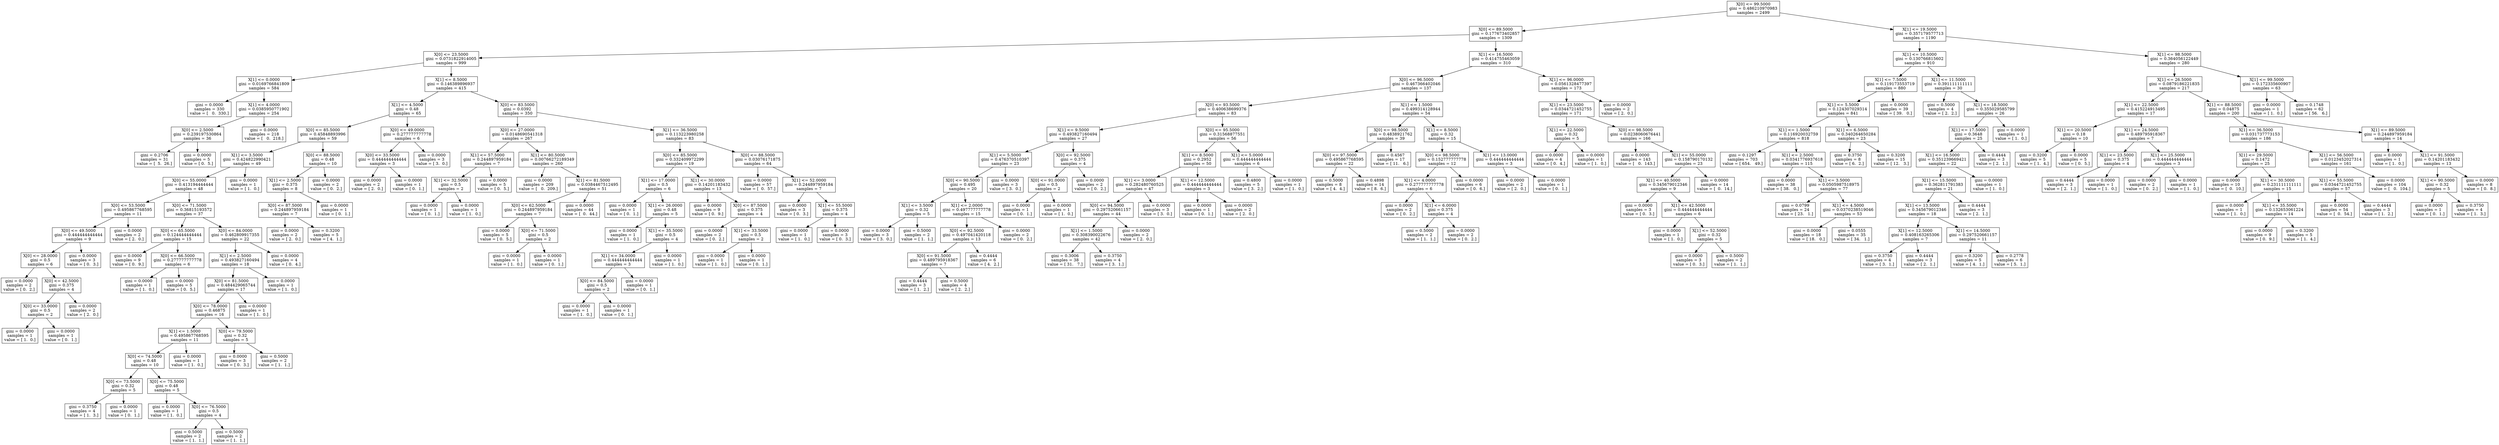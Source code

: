digraph Tree {
0 [label="X[0] <= 99.5000\ngini = 0.486210970983\nsamples = 2499", shape="box"] ;
1 [label="X[0] <= 89.5000\ngini = 0.177673402857\nsamples = 1309", shape="box"] ;
0 -> 1 ;
2 [label="X[0] <= 23.5000\ngini = 0.0731822914005\nsamples = 999", shape="box"] ;
1 -> 2 ;
3 [label="X[1] <= 0.0000\ngini = 0.0169766841809\nsamples = 584", shape="box"] ;
2 -> 3 ;
4 [label="gini = 0.0000\nsamples = 330\nvalue = [   0.  330.]", shape="box"] ;
3 -> 4 ;
5 [label="X[1] <= 4.0000\ngini = 0.0385950771902\nsamples = 254", shape="box"] ;
3 -> 5 ;
6 [label="X[0] <= 2.5000\ngini = 0.239197530864\nsamples = 36", shape="box"] ;
5 -> 6 ;
7 [label="gini = 0.2706\nsamples = 31\nvalue = [  5.  26.]", shape="box"] ;
6 -> 7 ;
8 [label="gini = 0.0000\nsamples = 5\nvalue = [ 0.  5.]", shape="box"] ;
6 -> 8 ;
9 [label="gini = 0.0000\nsamples = 218\nvalue = [   0.  218.]", shape="box"] ;
5 -> 9 ;
10 [label="X[1] <= 8.5000\ngini = 0.146389896937\nsamples = 415", shape="box"] ;
2 -> 10 ;
11 [label="X[1] <= 4.5000\ngini = 0.48\nsamples = 65", shape="box"] ;
10 -> 11 ;
12 [label="X[0] <= 85.5000\ngini = 0.45848893996\nsamples = 59", shape="box"] ;
11 -> 12 ;
13 [label="X[1] <= 3.5000\ngini = 0.424822990421\nsamples = 49", shape="box"] ;
12 -> 13 ;
14 [label="X[0] <= 55.0000\ngini = 0.413194444444\nsamples = 48", shape="box"] ;
13 -> 14 ;
15 [label="X[0] <= 53.5000\ngini = 0.495867768595\nsamples = 11", shape="box"] ;
14 -> 15 ;
16 [label="X[0] <= 49.5000\ngini = 0.444444444444\nsamples = 9", shape="box"] ;
15 -> 16 ;
17 [label="X[0] <= 28.0000\ngini = 0.5\nsamples = 6", shape="box"] ;
16 -> 17 ;
18 [label="gini = 0.0000\nsamples = 2\nvalue = [ 0.  2.]", shape="box"] ;
17 -> 18 ;
19 [label="X[0] <= 42.5000\ngini = 0.375\nsamples = 4", shape="box"] ;
17 -> 19 ;
20 [label="X[0] <= 33.0000\ngini = 0.5\nsamples = 2", shape="box"] ;
19 -> 20 ;
21 [label="gini = 0.0000\nsamples = 1\nvalue = [ 1.  0.]", shape="box"] ;
20 -> 21 ;
22 [label="gini = 0.0000\nsamples = 1\nvalue = [ 0.  1.]", shape="box"] ;
20 -> 22 ;
23 [label="gini = 0.0000\nsamples = 2\nvalue = [ 2.  0.]", shape="box"] ;
19 -> 23 ;
24 [label="gini = 0.0000\nsamples = 3\nvalue = [ 0.  3.]", shape="box"] ;
16 -> 24 ;
25 [label="gini = 0.0000\nsamples = 2\nvalue = [ 2.  0.]", shape="box"] ;
15 -> 25 ;
26 [label="X[0] <= 71.5000\ngini = 0.36815193572\nsamples = 37", shape="box"] ;
14 -> 26 ;
27 [label="X[0] <= 65.5000\ngini = 0.124444444444\nsamples = 15", shape="box"] ;
26 -> 27 ;
28 [label="gini = 0.0000\nsamples = 9\nvalue = [ 0.  9.]", shape="box"] ;
27 -> 28 ;
29 [label="X[0] <= 66.5000\ngini = 0.277777777778\nsamples = 6", shape="box"] ;
27 -> 29 ;
30 [label="gini = 0.0000\nsamples = 1\nvalue = [ 1.  0.]", shape="box"] ;
29 -> 30 ;
31 [label="gini = 0.0000\nsamples = 5\nvalue = [ 0.  5.]", shape="box"] ;
29 -> 31 ;
32 [label="X[0] <= 84.0000\ngini = 0.462809917355\nsamples = 22", shape="box"] ;
26 -> 32 ;
33 [label="X[1] <= 2.5000\ngini = 0.493827160494\nsamples = 18", shape="box"] ;
32 -> 33 ;
34 [label="X[0] <= 81.5000\ngini = 0.484429065744\nsamples = 17", shape="box"] ;
33 -> 34 ;
35 [label="X[0] <= 78.0000\ngini = 0.46875\nsamples = 16", shape="box"] ;
34 -> 35 ;
36 [label="X[1] <= 1.5000\ngini = 0.495867768595\nsamples = 11", shape="box"] ;
35 -> 36 ;
37 [label="X[0] <= 74.5000\ngini = 0.48\nsamples = 10", shape="box"] ;
36 -> 37 ;
38 [label="X[0] <= 73.5000\ngini = 0.32\nsamples = 5", shape="box"] ;
37 -> 38 ;
39 [label="gini = 0.3750\nsamples = 4\nvalue = [ 1.  3.]", shape="box"] ;
38 -> 39 ;
40 [label="gini = 0.0000\nsamples = 1\nvalue = [ 0.  1.]", shape="box"] ;
38 -> 40 ;
41 [label="X[0] <= 75.5000\ngini = 0.48\nsamples = 5", shape="box"] ;
37 -> 41 ;
42 [label="gini = 0.0000\nsamples = 1\nvalue = [ 1.  0.]", shape="box"] ;
41 -> 42 ;
43 [label="X[0] <= 76.5000\ngini = 0.5\nsamples = 4", shape="box"] ;
41 -> 43 ;
44 [label="gini = 0.5000\nsamples = 2\nvalue = [ 1.  1.]", shape="box"] ;
43 -> 44 ;
45 [label="gini = 0.5000\nsamples = 2\nvalue = [ 1.  1.]", shape="box"] ;
43 -> 45 ;
46 [label="gini = 0.0000\nsamples = 1\nvalue = [ 1.  0.]", shape="box"] ;
36 -> 46 ;
47 [label="X[0] <= 79.5000\ngini = 0.32\nsamples = 5", shape="box"] ;
35 -> 47 ;
48 [label="gini = 0.0000\nsamples = 3\nvalue = [ 0.  3.]", shape="box"] ;
47 -> 48 ;
49 [label="gini = 0.5000\nsamples = 2\nvalue = [ 1.  1.]", shape="box"] ;
47 -> 49 ;
50 [label="gini = 0.0000\nsamples = 1\nvalue = [ 1.  0.]", shape="box"] ;
34 -> 50 ;
51 [label="gini = 0.0000\nsamples = 1\nvalue = [ 1.  0.]", shape="box"] ;
33 -> 51 ;
52 [label="gini = 0.0000\nsamples = 4\nvalue = [ 0.  4.]", shape="box"] ;
32 -> 52 ;
53 [label="gini = 0.0000\nsamples = 1\nvalue = [ 1.  0.]", shape="box"] ;
13 -> 53 ;
54 [label="X[0] <= 88.5000\ngini = 0.48\nsamples = 10", shape="box"] ;
12 -> 54 ;
55 [label="X[1] <= 2.5000\ngini = 0.375\nsamples = 8", shape="box"] ;
54 -> 55 ;
56 [label="X[0] <= 87.5000\ngini = 0.244897959184\nsamples = 7", shape="box"] ;
55 -> 56 ;
57 [label="gini = 0.0000\nsamples = 2\nvalue = [ 2.  0.]", shape="box"] ;
56 -> 57 ;
58 [label="gini = 0.3200\nsamples = 5\nvalue = [ 4.  1.]", shape="box"] ;
56 -> 58 ;
59 [label="gini = 0.0000\nsamples = 1\nvalue = [ 0.  1.]", shape="box"] ;
55 -> 59 ;
60 [label="gini = 0.0000\nsamples = 2\nvalue = [ 0.  2.]", shape="box"] ;
54 -> 60 ;
61 [label="X[0] <= 49.0000\ngini = 0.277777777778\nsamples = 6", shape="box"] ;
11 -> 61 ;
62 [label="X[0] <= 33.5000\ngini = 0.444444444444\nsamples = 3", shape="box"] ;
61 -> 62 ;
63 [label="gini = 0.0000\nsamples = 2\nvalue = [ 2.  0.]", shape="box"] ;
62 -> 63 ;
64 [label="gini = 0.0000\nsamples = 1\nvalue = [ 0.  1.]", shape="box"] ;
62 -> 64 ;
65 [label="gini = 0.0000\nsamples = 3\nvalue = [ 3.  0.]", shape="box"] ;
61 -> 65 ;
66 [label="X[0] <= 83.5000\ngini = 0.0392\nsamples = 350", shape="box"] ;
10 -> 66 ;
67 [label="X[0] <= 27.0000\ngini = 0.0148690541318\nsamples = 267", shape="box"] ;
66 -> 67 ;
68 [label="X[1] <= 57.5000\ngini = 0.244897959184\nsamples = 7", shape="box"] ;
67 -> 68 ;
69 [label="X[1] <= 32.5000\ngini = 0.5\nsamples = 2", shape="box"] ;
68 -> 69 ;
70 [label="gini = 0.0000\nsamples = 1\nvalue = [ 0.  1.]", shape="box"] ;
69 -> 70 ;
71 [label="gini = 0.0000\nsamples = 1\nvalue = [ 1.  0.]", shape="box"] ;
69 -> 71 ;
72 [label="gini = 0.0000\nsamples = 5\nvalue = [ 0.  5.]", shape="box"] ;
68 -> 72 ;
73 [label="X[1] <= 80.5000\ngini = 0.00766272189349\nsamples = 260", shape="box"] ;
67 -> 73 ;
74 [label="gini = 0.0000\nsamples = 209\nvalue = [   0.  209.]", shape="box"] ;
73 -> 74 ;
75 [label="X[1] <= 81.5000\ngini = 0.0384467512495\nsamples = 51", shape="box"] ;
73 -> 75 ;
76 [label="X[0] <= 62.5000\ngini = 0.244897959184\nsamples = 7", shape="box"] ;
75 -> 76 ;
77 [label="gini = 0.0000\nsamples = 5\nvalue = [ 0.  5.]", shape="box"] ;
76 -> 77 ;
78 [label="X[0] <= 71.5000\ngini = 0.5\nsamples = 2", shape="box"] ;
76 -> 78 ;
79 [label="gini = 0.0000\nsamples = 1\nvalue = [ 1.  0.]", shape="box"] ;
78 -> 79 ;
80 [label="gini = 0.0000\nsamples = 1\nvalue = [ 0.  1.]", shape="box"] ;
78 -> 80 ;
81 [label="gini = 0.0000\nsamples = 44\nvalue = [  0.  44.]", shape="box"] ;
75 -> 81 ;
82 [label="X[1] <= 36.5000\ngini = 0.113223980258\nsamples = 83", shape="box"] ;
66 -> 82 ;
83 [label="X[0] <= 85.5000\ngini = 0.332409972299\nsamples = 19", shape="box"] ;
82 -> 83 ;
84 [label="X[1] <= 17.0000\ngini = 0.5\nsamples = 6", shape="box"] ;
83 -> 84 ;
85 [label="gini = 0.0000\nsamples = 1\nvalue = [ 0.  1.]", shape="box"] ;
84 -> 85 ;
86 [label="X[1] <= 26.0000\ngini = 0.48\nsamples = 5", shape="box"] ;
84 -> 86 ;
87 [label="gini = 0.0000\nsamples = 1\nvalue = [ 1.  0.]", shape="box"] ;
86 -> 87 ;
88 [label="X[1] <= 35.5000\ngini = 0.5\nsamples = 4", shape="box"] ;
86 -> 88 ;
89 [label="X[1] <= 34.0000\ngini = 0.444444444444\nsamples = 3", shape="box"] ;
88 -> 89 ;
90 [label="X[0] <= 84.5000\ngini = 0.5\nsamples = 2", shape="box"] ;
89 -> 90 ;
91 [label="gini = 0.0000\nsamples = 1\nvalue = [ 1.  0.]", shape="box"] ;
90 -> 91 ;
92 [label="gini = 0.0000\nsamples = 1\nvalue = [ 0.  1.]", shape="box"] ;
90 -> 92 ;
93 [label="gini = 0.0000\nsamples = 1\nvalue = [ 0.  1.]", shape="box"] ;
89 -> 93 ;
94 [label="gini = 0.0000\nsamples = 1\nvalue = [ 1.  0.]", shape="box"] ;
88 -> 94 ;
95 [label="X[1] <= 30.0000\ngini = 0.14201183432\nsamples = 13", shape="box"] ;
83 -> 95 ;
96 [label="gini = 0.0000\nsamples = 9\nvalue = [ 0.  9.]", shape="box"] ;
95 -> 96 ;
97 [label="X[0] <= 87.5000\ngini = 0.375\nsamples = 4", shape="box"] ;
95 -> 97 ;
98 [label="gini = 0.0000\nsamples = 2\nvalue = [ 0.  2.]", shape="box"] ;
97 -> 98 ;
99 [label="X[1] <= 33.5000\ngini = 0.5\nsamples = 2", shape="box"] ;
97 -> 99 ;
100 [label="gini = 0.0000\nsamples = 1\nvalue = [ 1.  0.]", shape="box"] ;
99 -> 100 ;
101 [label="gini = 0.0000\nsamples = 1\nvalue = [ 0.  1.]", shape="box"] ;
99 -> 101 ;
102 [label="X[0] <= 88.5000\ngini = 0.03076171875\nsamples = 64", shape="box"] ;
82 -> 102 ;
103 [label="gini = 0.0000\nsamples = 57\nvalue = [  0.  57.]", shape="box"] ;
102 -> 103 ;
104 [label="X[1] <= 52.0000\ngini = 0.244897959184\nsamples = 7", shape="box"] ;
102 -> 104 ;
105 [label="gini = 0.0000\nsamples = 3\nvalue = [ 0.  3.]", shape="box"] ;
104 -> 105 ;
106 [label="X[1] <= 55.5000\ngini = 0.375\nsamples = 4", shape="box"] ;
104 -> 106 ;
107 [label="gini = 0.0000\nsamples = 1\nvalue = [ 1.  0.]", shape="box"] ;
106 -> 107 ;
108 [label="gini = 0.0000\nsamples = 3\nvalue = [ 0.  3.]", shape="box"] ;
106 -> 108 ;
109 [label="X[1] <= 16.5000\ngini = 0.414755463059\nsamples = 310", shape="box"] ;
1 -> 109 ;
110 [label="X[0] <= 96.5000\ngini = 0.467366402046\nsamples = 137", shape="box"] ;
109 -> 110 ;
111 [label="X[0] <= 93.5000\ngini = 0.400638699376\nsamples = 83", shape="box"] ;
110 -> 111 ;
112 [label="X[1] <= 9.5000\ngini = 0.493827160494\nsamples = 27", shape="box"] ;
111 -> 112 ;
113 [label="X[1] <= 5.5000\ngini = 0.476370510397\nsamples = 23", shape="box"] ;
112 -> 113 ;
114 [label="X[0] <= 90.5000\ngini = 0.495\nsamples = 20", shape="box"] ;
113 -> 114 ;
115 [label="X[1] <= 3.5000\ngini = 0.32\nsamples = 5", shape="box"] ;
114 -> 115 ;
116 [label="gini = 0.0000\nsamples = 3\nvalue = [ 3.  0.]", shape="box"] ;
115 -> 116 ;
117 [label="gini = 0.5000\nsamples = 2\nvalue = [ 1.  1.]", shape="box"] ;
115 -> 117 ;
118 [label="X[1] <= 2.0000\ngini = 0.497777777778\nsamples = 15", shape="box"] ;
114 -> 118 ;
119 [label="X[0] <= 92.5000\ngini = 0.497041420118\nsamples = 13", shape="box"] ;
118 -> 119 ;
120 [label="X[0] <= 91.5000\ngini = 0.489795918367\nsamples = 7", shape="box"] ;
119 -> 120 ;
121 [label="gini = 0.4444\nsamples = 3\nvalue = [ 1.  2.]", shape="box"] ;
120 -> 121 ;
122 [label="gini = 0.5000\nsamples = 4\nvalue = [ 2.  2.]", shape="box"] ;
120 -> 122 ;
123 [label="gini = 0.4444\nsamples = 6\nvalue = [ 4.  2.]", shape="box"] ;
119 -> 123 ;
124 [label="gini = 0.0000\nsamples = 2\nvalue = [ 0.  2.]", shape="box"] ;
118 -> 124 ;
125 [label="gini = 0.0000\nsamples = 3\nvalue = [ 3.  0.]", shape="box"] ;
113 -> 125 ;
126 [label="X[0] <= 92.5000\ngini = 0.375\nsamples = 4", shape="box"] ;
112 -> 126 ;
127 [label="X[0] <= 91.0000\ngini = 0.5\nsamples = 2", shape="box"] ;
126 -> 127 ;
128 [label="gini = 0.0000\nsamples = 1\nvalue = [ 0.  1.]", shape="box"] ;
127 -> 128 ;
129 [label="gini = 0.0000\nsamples = 1\nvalue = [ 1.  0.]", shape="box"] ;
127 -> 129 ;
130 [label="gini = 0.0000\nsamples = 2\nvalue = [ 0.  2.]", shape="box"] ;
126 -> 130 ;
131 [label="X[0] <= 95.5000\ngini = 0.31568877551\nsamples = 56", shape="box"] ;
111 -> 131 ;
132 [label="X[1] <= 8.5000\ngini = 0.2952\nsamples = 50", shape="box"] ;
131 -> 132 ;
133 [label="X[1] <= 3.0000\ngini = 0.282480760525\nsamples = 47", shape="box"] ;
132 -> 133 ;
134 [label="X[0] <= 94.5000\ngini = 0.297520661157\nsamples = 44", shape="box"] ;
133 -> 134 ;
135 [label="X[1] <= 1.5000\ngini = 0.308390022676\nsamples = 42", shape="box"] ;
134 -> 135 ;
136 [label="gini = 0.3006\nsamples = 38\nvalue = [ 31.   7.]", shape="box"] ;
135 -> 136 ;
137 [label="gini = 0.3750\nsamples = 4\nvalue = [ 3.  1.]", shape="box"] ;
135 -> 137 ;
138 [label="gini = 0.0000\nsamples = 2\nvalue = [ 2.  0.]", shape="box"] ;
134 -> 138 ;
139 [label="gini = 0.0000\nsamples = 3\nvalue = [ 3.  0.]", shape="box"] ;
133 -> 139 ;
140 [label="X[1] <= 12.5000\ngini = 0.444444444444\nsamples = 3", shape="box"] ;
132 -> 140 ;
141 [label="gini = 0.0000\nsamples = 1\nvalue = [ 0.  1.]", shape="box"] ;
140 -> 141 ;
142 [label="gini = 0.0000\nsamples = 2\nvalue = [ 2.  0.]", shape="box"] ;
140 -> 142 ;
143 [label="X[1] <= 5.0000\ngini = 0.444444444444\nsamples = 6", shape="box"] ;
131 -> 143 ;
144 [label="gini = 0.4800\nsamples = 5\nvalue = [ 3.  2.]", shape="box"] ;
143 -> 144 ;
145 [label="gini = 0.0000\nsamples = 1\nvalue = [ 1.  0.]", shape="box"] ;
143 -> 145 ;
146 [label="X[1] <= 1.5000\ngini = 0.499314128944\nsamples = 54", shape="box"] ;
110 -> 146 ;
147 [label="X[0] <= 98.5000\ngini = 0.4838921762\nsamples = 39", shape="box"] ;
146 -> 147 ;
148 [label="X[0] <= 97.5000\ngini = 0.495867768595\nsamples = 22", shape="box"] ;
147 -> 148 ;
149 [label="gini = 0.5000\nsamples = 8\nvalue = [ 4.  4.]", shape="box"] ;
148 -> 149 ;
150 [label="gini = 0.4898\nsamples = 14\nvalue = [ 8.  6.]", shape="box"] ;
148 -> 150 ;
151 [label="gini = 0.4567\nsamples = 17\nvalue = [ 11.   6.]", shape="box"] ;
147 -> 151 ;
152 [label="X[1] <= 8.5000\ngini = 0.32\nsamples = 15", shape="box"] ;
146 -> 152 ;
153 [label="X[0] <= 98.5000\ngini = 0.152777777778\nsamples = 12", shape="box"] ;
152 -> 153 ;
154 [label="X[1] <= 4.0000\ngini = 0.277777777778\nsamples = 6", shape="box"] ;
153 -> 154 ;
155 [label="gini = 0.0000\nsamples = 2\nvalue = [ 0.  2.]", shape="box"] ;
154 -> 155 ;
156 [label="X[1] <= 6.0000\ngini = 0.375\nsamples = 4", shape="box"] ;
154 -> 156 ;
157 [label="gini = 0.5000\nsamples = 2\nvalue = [ 1.  1.]", shape="box"] ;
156 -> 157 ;
158 [label="gini = 0.0000\nsamples = 2\nvalue = [ 0.  2.]", shape="box"] ;
156 -> 158 ;
159 [label="gini = 0.0000\nsamples = 6\nvalue = [ 0.  6.]", shape="box"] ;
153 -> 159 ;
160 [label="X[1] <= 13.0000\ngini = 0.444444444444\nsamples = 3", shape="box"] ;
152 -> 160 ;
161 [label="gini = 0.0000\nsamples = 2\nvalue = [ 2.  0.]", shape="box"] ;
160 -> 161 ;
162 [label="gini = 0.0000\nsamples = 1\nvalue = [ 0.  1.]", shape="box"] ;
160 -> 162 ;
163 [label="X[1] <= 96.0000\ngini = 0.0561328477397\nsamples = 173", shape="box"] ;
109 -> 163 ;
164 [label="X[1] <= 23.5000\ngini = 0.0344721452755\nsamples = 171", shape="box"] ;
163 -> 164 ;
165 [label="X[1] <= 22.5000\ngini = 0.32\nsamples = 5", shape="box"] ;
164 -> 165 ;
166 [label="gini = 0.0000\nsamples = 4\nvalue = [ 0.  4.]", shape="box"] ;
165 -> 166 ;
167 [label="gini = 0.0000\nsamples = 1\nvalue = [ 1.  0.]", shape="box"] ;
165 -> 167 ;
168 [label="X[0] <= 98.5000\ngini = 0.0238060676441\nsamples = 166", shape="box"] ;
164 -> 168 ;
169 [label="gini = 0.0000\nsamples = 143\nvalue = [   0.  143.]", shape="box"] ;
168 -> 169 ;
170 [label="X[1] <= 55.0000\ngini = 0.158790170132\nsamples = 23", shape="box"] ;
168 -> 170 ;
171 [label="X[1] <= 40.5000\ngini = 0.345679012346\nsamples = 9", shape="box"] ;
170 -> 171 ;
172 [label="gini = 0.0000\nsamples = 3\nvalue = [ 0.  3.]", shape="box"] ;
171 -> 172 ;
173 [label="X[1] <= 42.5000\ngini = 0.444444444444\nsamples = 6", shape="box"] ;
171 -> 173 ;
174 [label="gini = 0.0000\nsamples = 1\nvalue = [ 1.  0.]", shape="box"] ;
173 -> 174 ;
175 [label="X[1] <= 52.5000\ngini = 0.32\nsamples = 5", shape="box"] ;
173 -> 175 ;
176 [label="gini = 0.0000\nsamples = 3\nvalue = [ 0.  3.]", shape="box"] ;
175 -> 176 ;
177 [label="gini = 0.5000\nsamples = 2\nvalue = [ 1.  1.]", shape="box"] ;
175 -> 177 ;
178 [label="gini = 0.0000\nsamples = 14\nvalue = [  0.  14.]", shape="box"] ;
170 -> 178 ;
179 [label="gini = 0.0000\nsamples = 2\nvalue = [ 2.  0.]", shape="box"] ;
163 -> 179 ;
180 [label="X[1] <= 19.5000\ngini = 0.357179577713\nsamples = 1190", shape="box"] ;
0 -> 180 ;
181 [label="X[1] <= 10.5000\ngini = 0.130766815602\nsamples = 910", shape="box"] ;
180 -> 181 ;
182 [label="X[1] <= 7.5000\ngini = 0.119173553719\nsamples = 880", shape="box"] ;
181 -> 182 ;
183 [label="X[1] <= 5.5000\ngini = 0.124307029314\nsamples = 841", shape="box"] ;
182 -> 183 ;
184 [label="X[1] <= 1.5000\ngini = 0.116920032759\nsamples = 818", shape="box"] ;
183 -> 184 ;
185 [label="gini = 0.1297\nsamples = 703\nvalue = [ 654.   49.]", shape="box"] ;
184 -> 185 ;
186 [label="X[1] <= 2.5000\ngini = 0.0341776937618\nsamples = 115", shape="box"] ;
184 -> 186 ;
187 [label="gini = 0.0000\nsamples = 38\nvalue = [ 38.   0.]", shape="box"] ;
186 -> 187 ;
188 [label="X[1] <= 3.5000\ngini = 0.0505987518975\nsamples = 77", shape="box"] ;
186 -> 188 ;
189 [label="gini = 0.0799\nsamples = 24\nvalue = [ 23.   1.]", shape="box"] ;
188 -> 189 ;
190 [label="X[1] <= 4.5000\ngini = 0.0370238519046\nsamples = 53", shape="box"] ;
188 -> 190 ;
191 [label="gini = 0.0000\nsamples = 18\nvalue = [ 18.   0.]", shape="box"] ;
190 -> 191 ;
192 [label="gini = 0.0555\nsamples = 35\nvalue = [ 34.   1.]", shape="box"] ;
190 -> 192 ;
193 [label="X[1] <= 6.5000\ngini = 0.340264650284\nsamples = 23", shape="box"] ;
183 -> 193 ;
194 [label="gini = 0.3750\nsamples = 8\nvalue = [ 6.  2.]", shape="box"] ;
193 -> 194 ;
195 [label="gini = 0.3200\nsamples = 15\nvalue = [ 12.   3.]", shape="box"] ;
193 -> 195 ;
196 [label="gini = 0.0000\nsamples = 39\nvalue = [ 39.   0.]", shape="box"] ;
182 -> 196 ;
197 [label="X[1] <= 11.5000\ngini = 0.391111111111\nsamples = 30", shape="box"] ;
181 -> 197 ;
198 [label="gini = 0.5000\nsamples = 4\nvalue = [ 2.  2.]", shape="box"] ;
197 -> 198 ;
199 [label="X[1] <= 18.5000\ngini = 0.355029585799\nsamples = 26", shape="box"] ;
197 -> 199 ;
200 [label="X[1] <= 17.5000\ngini = 0.3648\nsamples = 25", shape="box"] ;
199 -> 200 ;
201 [label="X[1] <= 16.5000\ngini = 0.351239669421\nsamples = 22", shape="box"] ;
200 -> 201 ;
202 [label="X[1] <= 15.5000\ngini = 0.362811791383\nsamples = 21", shape="box"] ;
201 -> 202 ;
203 [label="X[1] <= 13.5000\ngini = 0.345679012346\nsamples = 18", shape="box"] ;
202 -> 203 ;
204 [label="X[1] <= 12.5000\ngini = 0.408163265306\nsamples = 7", shape="box"] ;
203 -> 204 ;
205 [label="gini = 0.3750\nsamples = 4\nvalue = [ 3.  1.]", shape="box"] ;
204 -> 205 ;
206 [label="gini = 0.4444\nsamples = 3\nvalue = [ 2.  1.]", shape="box"] ;
204 -> 206 ;
207 [label="X[1] <= 14.5000\ngini = 0.297520661157\nsamples = 11", shape="box"] ;
203 -> 207 ;
208 [label="gini = 0.3200\nsamples = 5\nvalue = [ 4.  1.]", shape="box"] ;
207 -> 208 ;
209 [label="gini = 0.2778\nsamples = 6\nvalue = [ 5.  1.]", shape="box"] ;
207 -> 209 ;
210 [label="gini = 0.4444\nsamples = 3\nvalue = [ 2.  1.]", shape="box"] ;
202 -> 210 ;
211 [label="gini = 0.0000\nsamples = 1\nvalue = [ 1.  0.]", shape="box"] ;
201 -> 211 ;
212 [label="gini = 0.4444\nsamples = 3\nvalue = [ 2.  1.]", shape="box"] ;
200 -> 212 ;
213 [label="gini = 0.0000\nsamples = 1\nvalue = [ 1.  0.]", shape="box"] ;
199 -> 213 ;
214 [label="X[1] <= 98.5000\ngini = 0.364056122449\nsamples = 280", shape="box"] ;
180 -> 214 ;
215 [label="X[1] <= 26.5000\ngini = 0.0879186221835\nsamples = 217", shape="box"] ;
214 -> 215 ;
216 [label="X[1] <= 22.5000\ngini = 0.415224913495\nsamples = 17", shape="box"] ;
215 -> 216 ;
217 [label="X[1] <= 20.5000\ngini = 0.18\nsamples = 10", shape="box"] ;
216 -> 217 ;
218 [label="gini = 0.3200\nsamples = 5\nvalue = [ 1.  4.]", shape="box"] ;
217 -> 218 ;
219 [label="gini = 0.0000\nsamples = 5\nvalue = [ 0.  5.]", shape="box"] ;
217 -> 219 ;
220 [label="X[1] <= 24.5000\ngini = 0.489795918367\nsamples = 7", shape="box"] ;
216 -> 220 ;
221 [label="X[1] <= 23.5000\ngini = 0.375\nsamples = 4", shape="box"] ;
220 -> 221 ;
222 [label="gini = 0.4444\nsamples = 3\nvalue = [ 2.  1.]", shape="box"] ;
221 -> 222 ;
223 [label="gini = 0.0000\nsamples = 1\nvalue = [ 1.  0.]", shape="box"] ;
221 -> 223 ;
224 [label="X[1] <= 25.5000\ngini = 0.444444444444\nsamples = 3", shape="box"] ;
220 -> 224 ;
225 [label="gini = 0.0000\nsamples = 2\nvalue = [ 0.  2.]", shape="box"] ;
224 -> 225 ;
226 [label="gini = 0.0000\nsamples = 1\nvalue = [ 1.  0.]", shape="box"] ;
224 -> 226 ;
227 [label="X[1] <= 88.5000\ngini = 0.04875\nsamples = 200", shape="box"] ;
215 -> 227 ;
228 [label="X[1] <= 36.5000\ngini = 0.031737773153\nsamples = 186", shape="box"] ;
227 -> 228 ;
229 [label="X[1] <= 29.5000\ngini = 0.1472\nsamples = 25", shape="box"] ;
228 -> 229 ;
230 [label="gini = 0.0000\nsamples = 10\nvalue = [  0.  10.]", shape="box"] ;
229 -> 230 ;
231 [label="X[1] <= 30.5000\ngini = 0.231111111111\nsamples = 15", shape="box"] ;
229 -> 231 ;
232 [label="gini = 0.0000\nsamples = 1\nvalue = [ 1.  0.]", shape="box"] ;
231 -> 232 ;
233 [label="X[1] <= 35.5000\ngini = 0.132653061224\nsamples = 14", shape="box"] ;
231 -> 233 ;
234 [label="gini = 0.0000\nsamples = 9\nvalue = [ 0.  9.]", shape="box"] ;
233 -> 234 ;
235 [label="gini = 0.3200\nsamples = 5\nvalue = [ 1.  4.]", shape="box"] ;
233 -> 235 ;
236 [label="X[1] <= 56.5000\ngini = 0.0123452027314\nsamples = 161", shape="box"] ;
228 -> 236 ;
237 [label="X[1] <= 55.5000\ngini = 0.0344721452755\nsamples = 57", shape="box"] ;
236 -> 237 ;
238 [label="gini = 0.0000\nsamples = 54\nvalue = [  0.  54.]", shape="box"] ;
237 -> 238 ;
239 [label="gini = 0.4444\nsamples = 3\nvalue = [ 1.  2.]", shape="box"] ;
237 -> 239 ;
240 [label="gini = 0.0000\nsamples = 104\nvalue = [   0.  104.]", shape="box"] ;
236 -> 240 ;
241 [label="X[1] <= 89.5000\ngini = 0.244897959184\nsamples = 14", shape="box"] ;
227 -> 241 ;
242 [label="gini = 0.0000\nsamples = 1\nvalue = [ 1.  0.]", shape="box"] ;
241 -> 242 ;
243 [label="X[1] <= 91.5000\ngini = 0.14201183432\nsamples = 13", shape="box"] ;
241 -> 243 ;
244 [label="X[1] <= 90.5000\ngini = 0.32\nsamples = 5", shape="box"] ;
243 -> 244 ;
245 [label="gini = 0.0000\nsamples = 1\nvalue = [ 0.  1.]", shape="box"] ;
244 -> 245 ;
246 [label="gini = 0.3750\nsamples = 4\nvalue = [ 1.  3.]", shape="box"] ;
244 -> 246 ;
247 [label="gini = 0.0000\nsamples = 8\nvalue = [ 0.  8.]", shape="box"] ;
243 -> 247 ;
248 [label="X[1] <= 99.5000\ngini = 0.172335600907\nsamples = 63", shape="box"] ;
214 -> 248 ;
249 [label="gini = 0.0000\nsamples = 1\nvalue = [ 1.  0.]", shape="box"] ;
248 -> 249 ;
250 [label="gini = 0.1748\nsamples = 62\nvalue = [ 56.   6.]", shape="box"] ;
248 -> 250 ;
}